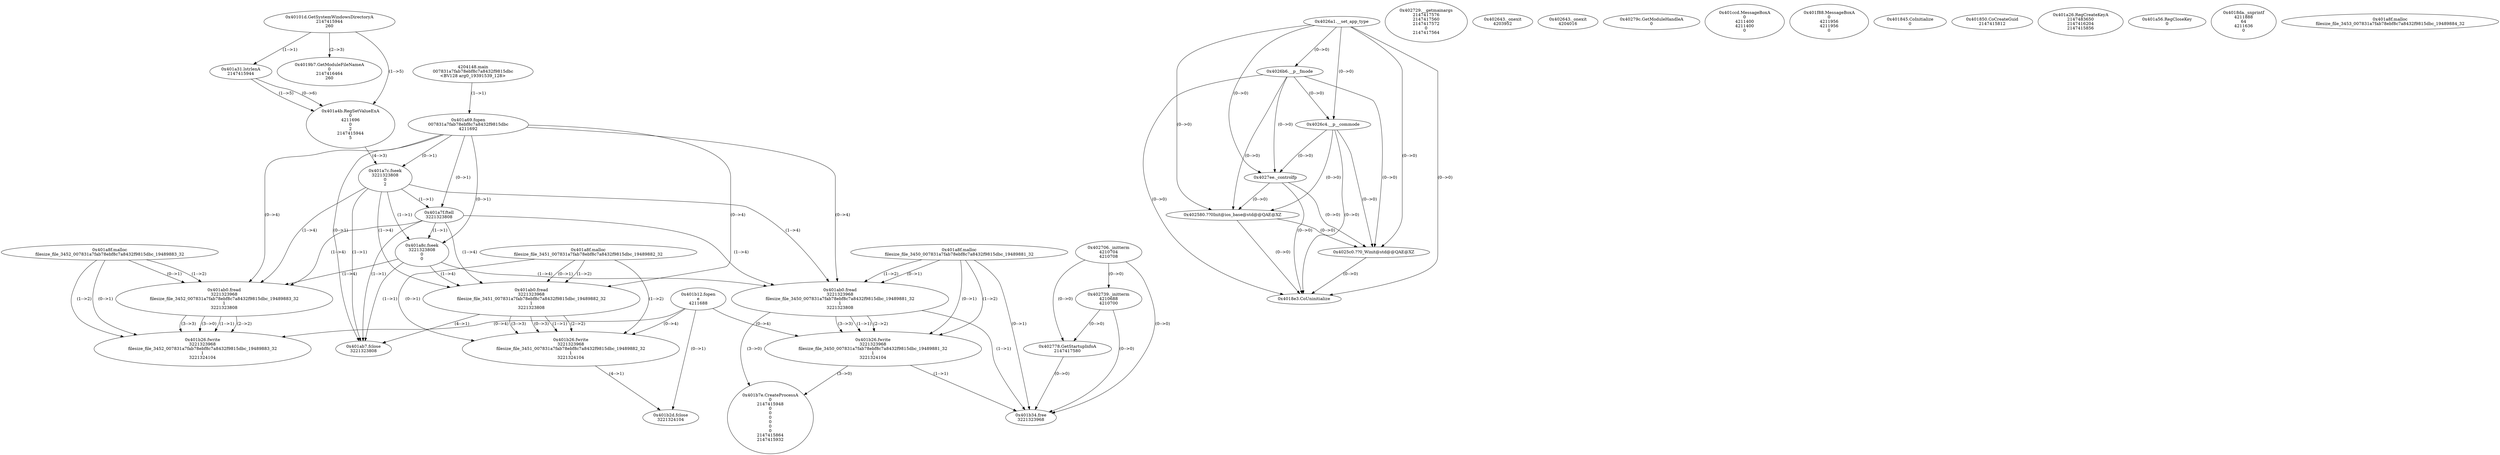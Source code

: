 // Global SCDG with merge call
digraph {
	0 [label="4204148.main
007831a7fab78ebf8c7a8432f9815dbc
<BV128 arg0_19391539_128>"]
	1 [label="0x4026a1.__set_app_type
"]
	2 [label="0x4026b6.__p__fmode
"]
	1 -> 2 [label="(0-->0)"]
	3 [label="0x4026c4.__p__commode
"]
	1 -> 3 [label="(0-->0)"]
	2 -> 3 [label="(0-->0)"]
	4 [label="0x4027ee._controlfp
"]
	1 -> 4 [label="(0-->0)"]
	2 -> 4 [label="(0-->0)"]
	3 -> 4 [label="(0-->0)"]
	5 [label="0x402706._initterm
4210704
4210708"]
	6 [label="0x402729.__getmainargs
2147417576
2147417560
2147417572
0
2147417564"]
	7 [label="0x402739._initterm
4210688
4210700"]
	5 -> 7 [label="(0-->0)"]
	8 [label="0x402580.??0Init@ios_base@std@@QAE@XZ
"]
	1 -> 8 [label="(0-->0)"]
	2 -> 8 [label="(0-->0)"]
	3 -> 8 [label="(0-->0)"]
	4 -> 8 [label="(0-->0)"]
	9 [label="0x402643._onexit
4203952"]
	10 [label="0x4025c0.??0_Winit@std@@QAE@XZ
"]
	1 -> 10 [label="(0-->0)"]
	2 -> 10 [label="(0-->0)"]
	3 -> 10 [label="(0-->0)"]
	4 -> 10 [label="(0-->0)"]
	8 -> 10 [label="(0-->0)"]
	11 [label="0x402643._onexit
4204016"]
	12 [label="0x402778.GetStartupInfoA
2147417580"]
	5 -> 12 [label="(0-->0)"]
	7 -> 12 [label="(0-->0)"]
	13 [label="0x40279c.GetModuleHandleA
0"]
	14 [label="0x401ccd.MessageBoxA
0
4211400
4211400
0"]
	15 [label="0x401f88.MessageBoxA
0
4211956
4211956
0"]
	16 [label="0x401845.CoInitialize
0"]
	17 [label="0x401850.CoCreateGuid
2147415812"]
	18 [label="0x4018e3.CoUninitialize
"]
	1 -> 18 [label="(0-->0)"]
	2 -> 18 [label="(0-->0)"]
	3 -> 18 [label="(0-->0)"]
	4 -> 18 [label="(0-->0)"]
	8 -> 18 [label="(0-->0)"]
	10 -> 18 [label="(0-->0)"]
	19 [label="0x40101d.GetSystemWindowsDirectoryA
2147415944
260"]
	20 [label="0x4019b7.GetModuleFileNameA
0
2147416464
260"]
	19 -> 20 [label="(2-->3)"]
	21 [label="0x401a26.RegCreateKeyA
2147483650
2147416204
2147415856"]
	22 [label="0x401a31.lstrlenA
2147415944"]
	19 -> 22 [label="(1-->1)"]
	23 [label="0x401a4b.RegSetValueExA
0
4211696
0
2
2147415944
5"]
	19 -> 23 [label="(1-->5)"]
	22 -> 23 [label="(1-->5)"]
	22 -> 23 [label="(0-->6)"]
	24 [label="0x401a56.RegCloseKey
0"]
	25 [label="0x401a69.fopen
007831a7fab78ebf8c7a8432f9815dbc
4211692"]
	0 -> 25 [label="(1-->1)"]
	26 [label="0x401a7c.fseek
3221323808
0
2"]
	25 -> 26 [label="(0-->1)"]
	23 -> 26 [label="(4-->3)"]
	27 [label="0x401a7f.ftell
3221323808"]
	25 -> 27 [label="(0-->1)"]
	26 -> 27 [label="(1-->1)"]
	28 [label="0x401a8c.fseek
3221323808
0
0"]
	25 -> 28 [label="(0-->1)"]
	26 -> 28 [label="(1-->1)"]
	27 -> 28 [label="(1-->1)"]
	29 [label="0x401a8f.malloc
filesize_file_3451_007831a7fab78ebf8c7a8432f9815dbc_19489882_32"]
	30 [label="0x401ab0.fread
3221323968
filesize_file_3451_007831a7fab78ebf8c7a8432f9815dbc_19489882_32
1
3221323808"]
	29 -> 30 [label="(0-->1)"]
	29 -> 30 [label="(1-->2)"]
	25 -> 30 [label="(0-->4)"]
	26 -> 30 [label="(1-->4)"]
	27 -> 30 [label="(1-->4)"]
	28 -> 30 [label="(1-->4)"]
	31 [label="0x401ab7.fclose
3221323808"]
	25 -> 31 [label="(0-->1)"]
	26 -> 31 [label="(1-->1)"]
	27 -> 31 [label="(1-->1)"]
	28 -> 31 [label="(1-->1)"]
	30 -> 31 [label="(4-->1)"]
	32 [label="0x401b12.fopen
e
4211688"]
	33 [label="0x401b26.fwrite
3221323968
filesize_file_3451_007831a7fab78ebf8c7a8432f9815dbc_19489882_32
1
3221324104"]
	29 -> 33 [label="(0-->1)"]
	30 -> 33 [label="(1-->1)"]
	29 -> 33 [label="(1-->2)"]
	30 -> 33 [label="(2-->2)"]
	30 -> 33 [label="(3-->3)"]
	30 -> 33 [label="(0-->3)"]
	32 -> 33 [label="(0-->4)"]
	34 [label="0x401b2d.fclose
3221324104"]
	32 -> 34 [label="(0-->1)"]
	33 -> 34 [label="(4-->1)"]
	35 [label="0x401a8f.malloc
filesize_file_3450_007831a7fab78ebf8c7a8432f9815dbc_19489881_32"]
	36 [label="0x4018da._snprintf
4211888
64
4211636
0"]
	37 [label="0x401a8f.malloc
filesize_file_3452_007831a7fab78ebf8c7a8432f9815dbc_19489883_32"]
	38 [label="0x401a8f.malloc
filesize_file_3453_007831a7fab78ebf8c7a8432f9815dbc_19489884_32"]
	39 [label="0x401ab0.fread
3221323968
filesize_file_3452_007831a7fab78ebf8c7a8432f9815dbc_19489883_32
1
3221323808"]
	37 -> 39 [label="(0-->1)"]
	37 -> 39 [label="(1-->2)"]
	25 -> 39 [label="(0-->4)"]
	26 -> 39 [label="(1-->4)"]
	27 -> 39 [label="(1-->4)"]
	28 -> 39 [label="(1-->4)"]
	40 [label="0x401ab0.fread
3221323968
filesize_file_3450_007831a7fab78ebf8c7a8432f9815dbc_19489881_32
1
3221323808"]
	35 -> 40 [label="(0-->1)"]
	35 -> 40 [label="(1-->2)"]
	25 -> 40 [label="(0-->4)"]
	26 -> 40 [label="(1-->4)"]
	27 -> 40 [label="(1-->4)"]
	28 -> 40 [label="(1-->4)"]
	41 [label="0x401b26.fwrite
3221323968
filesize_file_3450_007831a7fab78ebf8c7a8432f9815dbc_19489881_32
1
3221324104"]
	35 -> 41 [label="(0-->1)"]
	40 -> 41 [label="(1-->1)"]
	35 -> 41 [label="(1-->2)"]
	40 -> 41 [label="(2-->2)"]
	40 -> 41 [label="(3-->3)"]
	32 -> 41 [label="(0-->4)"]
	42 [label="0x401b34.free
3221323968"]
	35 -> 42 [label="(0-->1)"]
	40 -> 42 [label="(1-->1)"]
	41 -> 42 [label="(1-->1)"]
	5 -> 42 [label="(0-->0)"]
	7 -> 42 [label="(0-->0)"]
	12 -> 42 [label="(0-->0)"]
	43 [label="0x401b7e.CreateProcessA
0
2147415948
0
0
0
0
0
0
2147415864
2147415932"]
	40 -> 43 [label="(3-->0)"]
	41 -> 43 [label="(3-->0)"]
	44 [label="0x401b26.fwrite
3221323968
filesize_file_3452_007831a7fab78ebf8c7a8432f9815dbc_19489883_32
1
3221324104"]
	37 -> 44 [label="(0-->1)"]
	39 -> 44 [label="(1-->1)"]
	37 -> 44 [label="(1-->2)"]
	39 -> 44 [label="(2-->2)"]
	39 -> 44 [label="(3-->3)"]
	32 -> 44 [label="(0-->4)"]
	39 -> 44 [label="(3-->0)"]
}
